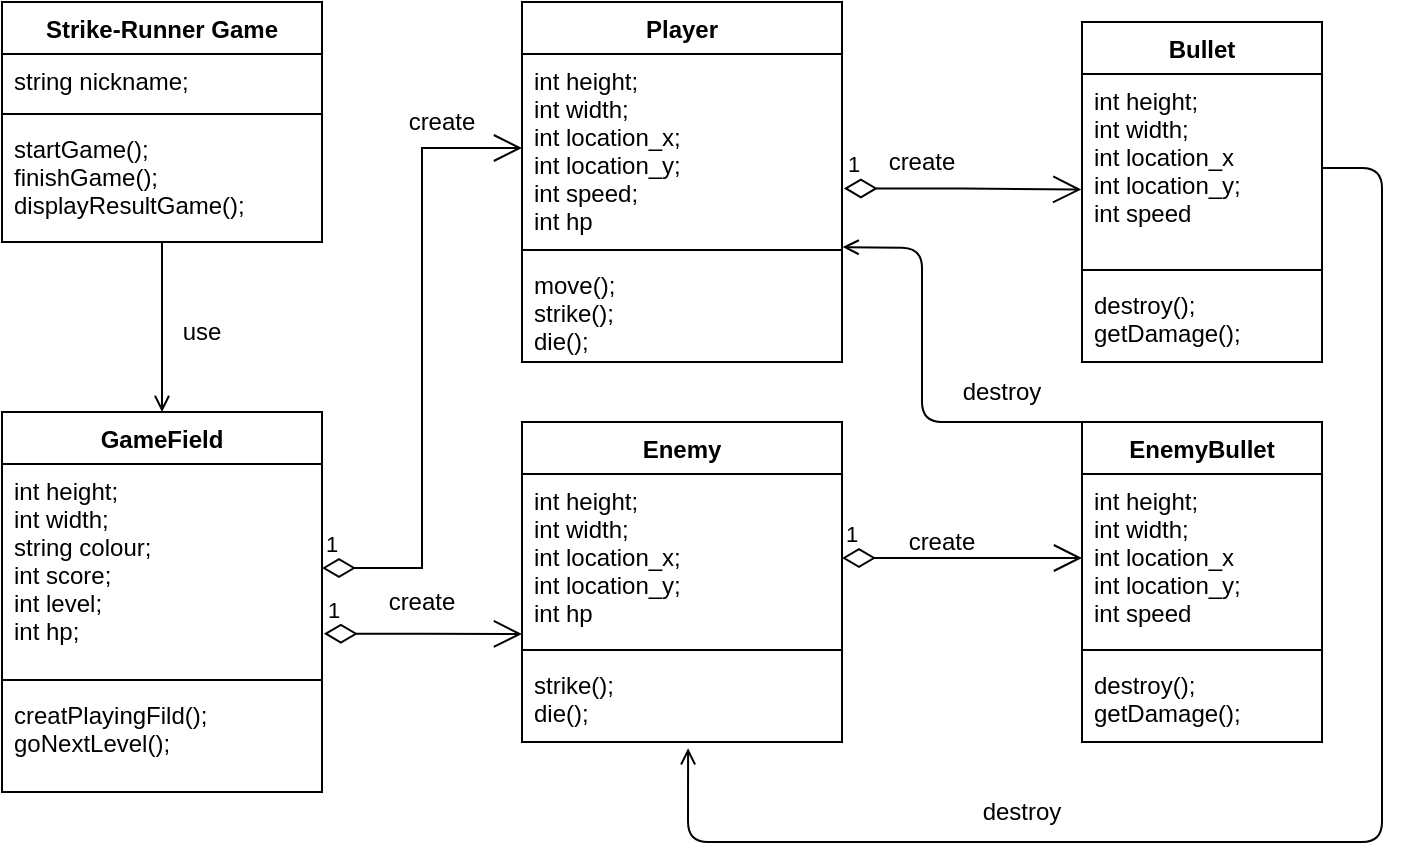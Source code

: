 <mxfile version="20.2.3" type="device"><diagram id="C5RBs43oDa-KdzZeNtuy" name="Page-1"><mxGraphModel dx="865" dy="2879" grid="1" gridSize="10" guides="1" tooltips="1" connect="1" arrows="1" fold="1" page="1" pageScale="1" pageWidth="827" pageHeight="1169" math="0" shadow="0"><root><mxCell id="WIyWlLk6GJQsqaUBKTNV-0"/><mxCell id="WIyWlLk6GJQsqaUBKTNV-1" parent="WIyWlLk6GJQsqaUBKTNV-0"/><mxCell id="x4CzHmT4jv46Xul65Cwn-0" value="GameField" style="swimlane;fontStyle=1;align=center;verticalAlign=top;childLayout=stackLayout;horizontal=1;startSize=26;horizontalStack=0;resizeParent=1;resizeParentMax=0;resizeLast=0;collapsible=1;marginBottom=0;" vertex="1" parent="WIyWlLk6GJQsqaUBKTNV-1"><mxGeometry x="30" y="-2095" width="160" height="190" as="geometry"/></mxCell><mxCell id="x4CzHmT4jv46Xul65Cwn-1" value="int height;&#10;int width;&#10;string colour;&#10;int score;&#10;int level;&#10;int hp; &#10;" style="text;strokeColor=none;fillColor=none;align=left;verticalAlign=top;spacingLeft=4;spacingRight=4;overflow=hidden;rotatable=0;points=[[0,0.5],[1,0.5]];portConstraint=eastwest;" vertex="1" parent="x4CzHmT4jv46Xul65Cwn-0"><mxGeometry y="26" width="160" height="104" as="geometry"/></mxCell><mxCell id="x4CzHmT4jv46Xul65Cwn-2" value="" style="line;strokeWidth=1;fillColor=none;align=left;verticalAlign=middle;spacingTop=-1;spacingLeft=3;spacingRight=3;rotatable=0;labelPosition=right;points=[];portConstraint=eastwest;" vertex="1" parent="x4CzHmT4jv46Xul65Cwn-0"><mxGeometry y="130" width="160" height="8" as="geometry"/></mxCell><mxCell id="x4CzHmT4jv46Xul65Cwn-3" value="creatPlayingFild();&#10;goNextLevel();&#10;" style="text;strokeColor=none;fillColor=none;align=left;verticalAlign=top;spacingLeft=4;spacingRight=4;overflow=hidden;rotatable=0;points=[[0,0.5],[1,0.5]];portConstraint=eastwest;" vertex="1" parent="x4CzHmT4jv46Xul65Cwn-0"><mxGeometry y="138" width="160" height="52" as="geometry"/></mxCell><mxCell id="x4CzHmT4jv46Xul65Cwn-4" value="Strike-Runner Game" style="swimlane;fontStyle=1;align=center;verticalAlign=top;childLayout=stackLayout;horizontal=1;startSize=26;horizontalStack=0;resizeParent=1;resizeParentMax=0;resizeLast=0;collapsible=1;marginBottom=0;" vertex="1" parent="WIyWlLk6GJQsqaUBKTNV-1"><mxGeometry x="30" y="-2300" width="160" height="120" as="geometry"/></mxCell><mxCell id="x4CzHmT4jv46Xul65Cwn-5" value="string nickname;&#10;" style="text;strokeColor=none;fillColor=none;align=left;verticalAlign=top;spacingLeft=4;spacingRight=4;overflow=hidden;rotatable=0;points=[[0,0.5],[1,0.5]];portConstraint=eastwest;" vertex="1" parent="x4CzHmT4jv46Xul65Cwn-4"><mxGeometry y="26" width="160" height="26" as="geometry"/></mxCell><mxCell id="x4CzHmT4jv46Xul65Cwn-6" value="" style="line;strokeWidth=1;fillColor=none;align=left;verticalAlign=middle;spacingTop=-1;spacingLeft=3;spacingRight=3;rotatable=0;labelPosition=right;points=[];portConstraint=eastwest;" vertex="1" parent="x4CzHmT4jv46Xul65Cwn-4"><mxGeometry y="52" width="160" height="8" as="geometry"/></mxCell><mxCell id="x4CzHmT4jv46Xul65Cwn-7" value="startGame();&#10;finishGame();&#10;displayResultGame();" style="text;strokeColor=none;fillColor=none;align=left;verticalAlign=top;spacingLeft=4;spacingRight=4;overflow=hidden;rotatable=0;points=[[0,0.5],[1,0.5]];portConstraint=eastwest;" vertex="1" parent="x4CzHmT4jv46Xul65Cwn-4"><mxGeometry y="60" width="160" height="60" as="geometry"/></mxCell><mxCell id="x4CzHmT4jv46Xul65Cwn-8" value="" style="endArrow=none;html=1;startArrow=open;startFill=0;exitX=0.5;exitY=0;exitDx=0;exitDy=0;" edge="1" parent="WIyWlLk6GJQsqaUBKTNV-1" source="x4CzHmT4jv46Xul65Cwn-0" target="x4CzHmT4jv46Xul65Cwn-7"><mxGeometry relative="1" as="geometry"><mxPoint x="30" y="-2135" as="sourcePoint"/><mxPoint x="108" y="-2170" as="targetPoint"/></mxGeometry></mxCell><mxCell id="x4CzHmT4jv46Xul65Cwn-9" value="use" style="text;html=1;strokeColor=none;fillColor=none;align=center;verticalAlign=middle;whiteSpace=wrap;rounded=0;" vertex="1" parent="WIyWlLk6GJQsqaUBKTNV-1"><mxGeometry x="110" y="-2145" width="40" height="20" as="geometry"/></mxCell><mxCell id="x4CzHmT4jv46Xul65Cwn-14" value="Player" style="swimlane;fontStyle=1;align=center;verticalAlign=top;childLayout=stackLayout;horizontal=1;startSize=26;horizontalStack=0;resizeParent=1;resizeParentMax=0;resizeLast=0;collapsible=1;marginBottom=0;" vertex="1" parent="WIyWlLk6GJQsqaUBKTNV-1"><mxGeometry x="290" y="-2300" width="160" height="180" as="geometry"/></mxCell><mxCell id="x4CzHmT4jv46Xul65Cwn-15" value="int height;&#10;int width;&#10;int location_x;&#10;int location_y;&#10;int speed;&#10;int hp" style="text;strokeColor=none;fillColor=none;align=left;verticalAlign=top;spacingLeft=4;spacingRight=4;overflow=hidden;rotatable=0;points=[[0,0.5],[1,0.5]];portConstraint=eastwest;" vertex="1" parent="x4CzHmT4jv46Xul65Cwn-14"><mxGeometry y="26" width="160" height="94" as="geometry"/></mxCell><mxCell id="x4CzHmT4jv46Xul65Cwn-16" value="" style="line;strokeWidth=1;fillColor=none;align=left;verticalAlign=middle;spacingTop=-1;spacingLeft=3;spacingRight=3;rotatable=0;labelPosition=right;points=[];portConstraint=eastwest;" vertex="1" parent="x4CzHmT4jv46Xul65Cwn-14"><mxGeometry y="120" width="160" height="8" as="geometry"/></mxCell><mxCell id="x4CzHmT4jv46Xul65Cwn-17" value="move();&#10;strike();&#10;die();" style="text;strokeColor=none;fillColor=none;align=left;verticalAlign=top;spacingLeft=4;spacingRight=4;overflow=hidden;rotatable=0;points=[[0,0.5],[1,0.5]];portConstraint=eastwest;" vertex="1" parent="x4CzHmT4jv46Xul65Cwn-14"><mxGeometry y="128" width="160" height="52" as="geometry"/></mxCell><mxCell id="x4CzHmT4jv46Xul65Cwn-18" value="1" style="endArrow=open;html=1;endSize=12;startArrow=diamondThin;startSize=14;startFill=0;edgeStyle=orthogonalEdgeStyle;align=left;verticalAlign=bottom;rounded=0;exitX=1;exitY=0.5;exitDx=0;exitDy=0;entryX=0;entryY=0.5;entryDx=0;entryDy=0;" edge="1" parent="WIyWlLk6GJQsqaUBKTNV-1" source="x4CzHmT4jv46Xul65Cwn-1" target="x4CzHmT4jv46Xul65Cwn-15"><mxGeometry x="-1" y="3" relative="1" as="geometry"><mxPoint x="330" y="-2180" as="sourcePoint"/><mxPoint x="490" y="-2180" as="targetPoint"/></mxGeometry></mxCell><mxCell id="x4CzHmT4jv46Xul65Cwn-19" value="create" style="text;html=1;strokeColor=none;fillColor=none;align=center;verticalAlign=middle;whiteSpace=wrap;rounded=0;rotation=0;" vertex="1" parent="WIyWlLk6GJQsqaUBKTNV-1"><mxGeometry x="230" y="-2250" width="40" height="20" as="geometry"/></mxCell><mxCell id="x4CzHmT4jv46Xul65Cwn-24" value="Bullet" style="swimlane;fontStyle=1;align=center;verticalAlign=top;childLayout=stackLayout;horizontal=1;startSize=26;horizontalStack=0;resizeParent=1;resizeParentMax=0;resizeLast=0;collapsible=1;marginBottom=0;" vertex="1" parent="WIyWlLk6GJQsqaUBKTNV-1"><mxGeometry x="570" y="-2290" width="120" height="170" as="geometry"/></mxCell><mxCell id="x4CzHmT4jv46Xul65Cwn-25" value="int height;&#10;int width; &#10;int location_x&#10;int location_y;&#10;int speed&#10;" style="text;strokeColor=none;fillColor=none;align=left;verticalAlign=top;spacingLeft=4;spacingRight=4;overflow=hidden;rotatable=0;points=[[0,0.5],[1,0.5]];portConstraint=eastwest;" vertex="1" parent="x4CzHmT4jv46Xul65Cwn-24"><mxGeometry y="26" width="120" height="94" as="geometry"/></mxCell><mxCell id="x4CzHmT4jv46Xul65Cwn-26" value="" style="line;strokeWidth=1;fillColor=none;align=left;verticalAlign=middle;spacingTop=-1;spacingLeft=3;spacingRight=3;rotatable=0;labelPosition=right;points=[];portConstraint=eastwest;" vertex="1" parent="x4CzHmT4jv46Xul65Cwn-24"><mxGeometry y="120" width="120" height="8" as="geometry"/></mxCell><mxCell id="x4CzHmT4jv46Xul65Cwn-27" value="destroy();&#10;getDamage();" style="text;strokeColor=none;fillColor=none;align=left;verticalAlign=top;spacingLeft=4;spacingRight=4;overflow=hidden;rotatable=0;points=[[0,0.5],[1,0.5]];portConstraint=eastwest;" vertex="1" parent="x4CzHmT4jv46Xul65Cwn-24"><mxGeometry y="128" width="120" height="42" as="geometry"/></mxCell><mxCell id="x4CzHmT4jv46Xul65Cwn-28" value="1" style="endArrow=open;html=1;endSize=12;startArrow=diamondThin;startSize=14;startFill=0;edgeStyle=orthogonalEdgeStyle;align=left;verticalAlign=bottom;rounded=0;exitX=1.006;exitY=0.715;exitDx=0;exitDy=0;entryX=-0.003;entryY=0.615;entryDx=0;entryDy=0;exitPerimeter=0;entryPerimeter=0;" edge="1" parent="WIyWlLk6GJQsqaUBKTNV-1" source="x4CzHmT4jv46Xul65Cwn-15" target="x4CzHmT4jv46Xul65Cwn-25"><mxGeometry x="-1" y="3" relative="1" as="geometry"><mxPoint x="200" y="-2007" as="sourcePoint"/><mxPoint x="300" y="-2217" as="targetPoint"/></mxGeometry></mxCell><mxCell id="x4CzHmT4jv46Xul65Cwn-29" value="create" style="text;html=1;strokeColor=none;fillColor=none;align=center;verticalAlign=middle;whiteSpace=wrap;rounded=0;rotation=0;" vertex="1" parent="WIyWlLk6GJQsqaUBKTNV-1"><mxGeometry x="470" y="-2230" width="40" height="20" as="geometry"/></mxCell><mxCell id="x4CzHmT4jv46Xul65Cwn-30" value="Enemy" style="swimlane;fontStyle=1;align=center;verticalAlign=top;childLayout=stackLayout;horizontal=1;startSize=26;horizontalStack=0;resizeParent=1;resizeParentMax=0;resizeLast=0;collapsible=1;marginBottom=0;" vertex="1" parent="WIyWlLk6GJQsqaUBKTNV-1"><mxGeometry x="290" y="-2090" width="160" height="160" as="geometry"/></mxCell><mxCell id="x4CzHmT4jv46Xul65Cwn-31" value="int height;&#10;int width;&#10;int location_x;&#10;int location_y;&#10;int hp" style="text;strokeColor=none;fillColor=none;align=left;verticalAlign=top;spacingLeft=4;spacingRight=4;overflow=hidden;rotatable=0;points=[[0,0.5],[1,0.5]];portConstraint=eastwest;" vertex="1" parent="x4CzHmT4jv46Xul65Cwn-30"><mxGeometry y="26" width="160" height="84" as="geometry"/></mxCell><mxCell id="x4CzHmT4jv46Xul65Cwn-32" value="" style="line;strokeWidth=1;fillColor=none;align=left;verticalAlign=middle;spacingTop=-1;spacingLeft=3;spacingRight=3;rotatable=0;labelPosition=right;points=[];portConstraint=eastwest;" vertex="1" parent="x4CzHmT4jv46Xul65Cwn-30"><mxGeometry y="110" width="160" height="8" as="geometry"/></mxCell><mxCell id="x4CzHmT4jv46Xul65Cwn-33" value="strike();&#10;die();" style="text;strokeColor=none;fillColor=none;align=left;verticalAlign=top;spacingLeft=4;spacingRight=4;overflow=hidden;rotatable=0;points=[[0,0.5],[1,0.5]];portConstraint=eastwest;" vertex="1" parent="x4CzHmT4jv46Xul65Cwn-30"><mxGeometry y="118" width="160" height="42" as="geometry"/></mxCell><mxCell id="x4CzHmT4jv46Xul65Cwn-34" value="1" style="endArrow=open;html=1;endSize=12;startArrow=diamondThin;startSize=14;startFill=0;edgeStyle=orthogonalEdgeStyle;align=left;verticalAlign=bottom;rounded=0;exitX=1.006;exitY=0.816;exitDx=0;exitDy=0;exitPerimeter=0;" edge="1" parent="WIyWlLk6GJQsqaUBKTNV-1" source="x4CzHmT4jv46Xul65Cwn-1"><mxGeometry x="-1" y="3" relative="1" as="geometry"><mxPoint x="200" y="-2007" as="sourcePoint"/><mxPoint x="290" y="-1984" as="targetPoint"/></mxGeometry></mxCell><mxCell id="x4CzHmT4jv46Xul65Cwn-35" value="create" style="text;html=1;strokeColor=none;fillColor=none;align=center;verticalAlign=middle;whiteSpace=wrap;rounded=0;rotation=0;" vertex="1" parent="WIyWlLk6GJQsqaUBKTNV-1"><mxGeometry x="220" y="-2010" width="40" height="20" as="geometry"/></mxCell><mxCell id="x4CzHmT4jv46Xul65Cwn-40" value="create" style="text;html=1;strokeColor=none;fillColor=none;align=center;verticalAlign=middle;whiteSpace=wrap;rounded=0;rotation=0;" vertex="1" parent="WIyWlLk6GJQsqaUBKTNV-1"><mxGeometry x="480" y="-2040" width="40" height="20" as="geometry"/></mxCell><mxCell id="x4CzHmT4jv46Xul65Cwn-46" value="EnemyBullet" style="swimlane;fontStyle=1;align=center;verticalAlign=top;childLayout=stackLayout;horizontal=1;startSize=26;horizontalStack=0;resizeParent=1;resizeParentMax=0;resizeLast=0;collapsible=1;marginBottom=0;" vertex="1" parent="WIyWlLk6GJQsqaUBKTNV-1"><mxGeometry x="570" y="-2090" width="120" height="160" as="geometry"/></mxCell><mxCell id="x4CzHmT4jv46Xul65Cwn-47" value="int height;&#10;int width; &#10;int location_x&#10;int location_y;&#10;int speed" style="text;strokeColor=none;fillColor=none;align=left;verticalAlign=top;spacingLeft=4;spacingRight=4;overflow=hidden;rotatable=0;points=[[0,0.5],[1,0.5]];portConstraint=eastwest;" vertex="1" parent="x4CzHmT4jv46Xul65Cwn-46"><mxGeometry y="26" width="120" height="84" as="geometry"/></mxCell><mxCell id="x4CzHmT4jv46Xul65Cwn-48" value="" style="line;strokeWidth=1;fillColor=none;align=left;verticalAlign=middle;spacingTop=-1;spacingLeft=3;spacingRight=3;rotatable=0;labelPosition=right;points=[];portConstraint=eastwest;" vertex="1" parent="x4CzHmT4jv46Xul65Cwn-46"><mxGeometry y="110" width="120" height="8" as="geometry"/></mxCell><mxCell id="x4CzHmT4jv46Xul65Cwn-49" value="destroy();&#10;getDamage();" style="text;strokeColor=none;fillColor=none;align=left;verticalAlign=top;spacingLeft=4;spacingRight=4;overflow=hidden;rotatable=0;points=[[0,0.5],[1,0.5]];portConstraint=eastwest;" vertex="1" parent="x4CzHmT4jv46Xul65Cwn-46"><mxGeometry y="118" width="120" height="42" as="geometry"/></mxCell><mxCell id="x4CzHmT4jv46Xul65Cwn-50" value="1" style="endArrow=open;html=1;endSize=12;startArrow=diamondThin;startSize=14;startFill=0;edgeStyle=orthogonalEdgeStyle;align=left;verticalAlign=bottom;rounded=0;exitX=1;exitY=0.5;exitDx=0;exitDy=0;entryX=0;entryY=0.5;entryDx=0;entryDy=0;" edge="1" parent="WIyWlLk6GJQsqaUBKTNV-1" source="x4CzHmT4jv46Xul65Cwn-31" target="x4CzHmT4jv46Xul65Cwn-47"><mxGeometry x="-1" y="3" relative="1" as="geometry"><mxPoint x="460.96" y="-2196.79" as="sourcePoint"/><mxPoint x="539.64" y="-2196.19" as="targetPoint"/><Array as="points"><mxPoint x="570" y="-2022"/></Array></mxGeometry></mxCell><mxCell id="x4CzHmT4jv46Xul65Cwn-54" value="" style="endArrow=none;html=1;startArrow=open;startFill=0;exitX=1.002;exitY=1.027;exitDx=0;exitDy=0;exitPerimeter=0;" edge="1" parent="WIyWlLk6GJQsqaUBKTNV-1" source="x4CzHmT4jv46Xul65Cwn-15"><mxGeometry relative="1" as="geometry"><mxPoint x="459.68" y="-2060.16" as="sourcePoint"/><mxPoint x="570" y="-2090" as="targetPoint"/><Array as="points"><mxPoint x="490" y="-2177"/><mxPoint x="490" y="-2090"/></Array></mxGeometry></mxCell><mxCell id="x4CzHmT4jv46Xul65Cwn-55" value="destroy" style="text;html=1;strokeColor=none;fillColor=none;align=center;verticalAlign=middle;whiteSpace=wrap;rounded=0;rotation=0;" vertex="1" parent="WIyWlLk6GJQsqaUBKTNV-1"><mxGeometry x="510" y="-2115" width="40" height="20" as="geometry"/></mxCell><mxCell id="x4CzHmT4jv46Xul65Cwn-56" value="" style="endArrow=none;html=1;startArrow=open;startFill=0;exitX=0.519;exitY=1.075;exitDx=0;exitDy=0;exitPerimeter=0;entryX=1;entryY=0.5;entryDx=0;entryDy=0;" edge="1" parent="WIyWlLk6GJQsqaUBKTNV-1" source="x4CzHmT4jv46Xul65Cwn-33" target="x4CzHmT4jv46Xul65Cwn-25"><mxGeometry relative="1" as="geometry"><mxPoint x="460.32" y="-2167.462" as="sourcePoint"/><mxPoint x="580" y="-2080" as="targetPoint"/><Array as="points"><mxPoint x="373" y="-1880"/><mxPoint x="720" y="-1880"/><mxPoint x="720" y="-2217"/></Array></mxGeometry></mxCell><mxCell id="x4CzHmT4jv46Xul65Cwn-57" value="destroy" style="text;html=1;strokeColor=none;fillColor=none;align=center;verticalAlign=middle;whiteSpace=wrap;rounded=0;rotation=0;" vertex="1" parent="WIyWlLk6GJQsqaUBKTNV-1"><mxGeometry x="520" y="-1905" width="40" height="20" as="geometry"/></mxCell></root></mxGraphModel></diagram></mxfile>